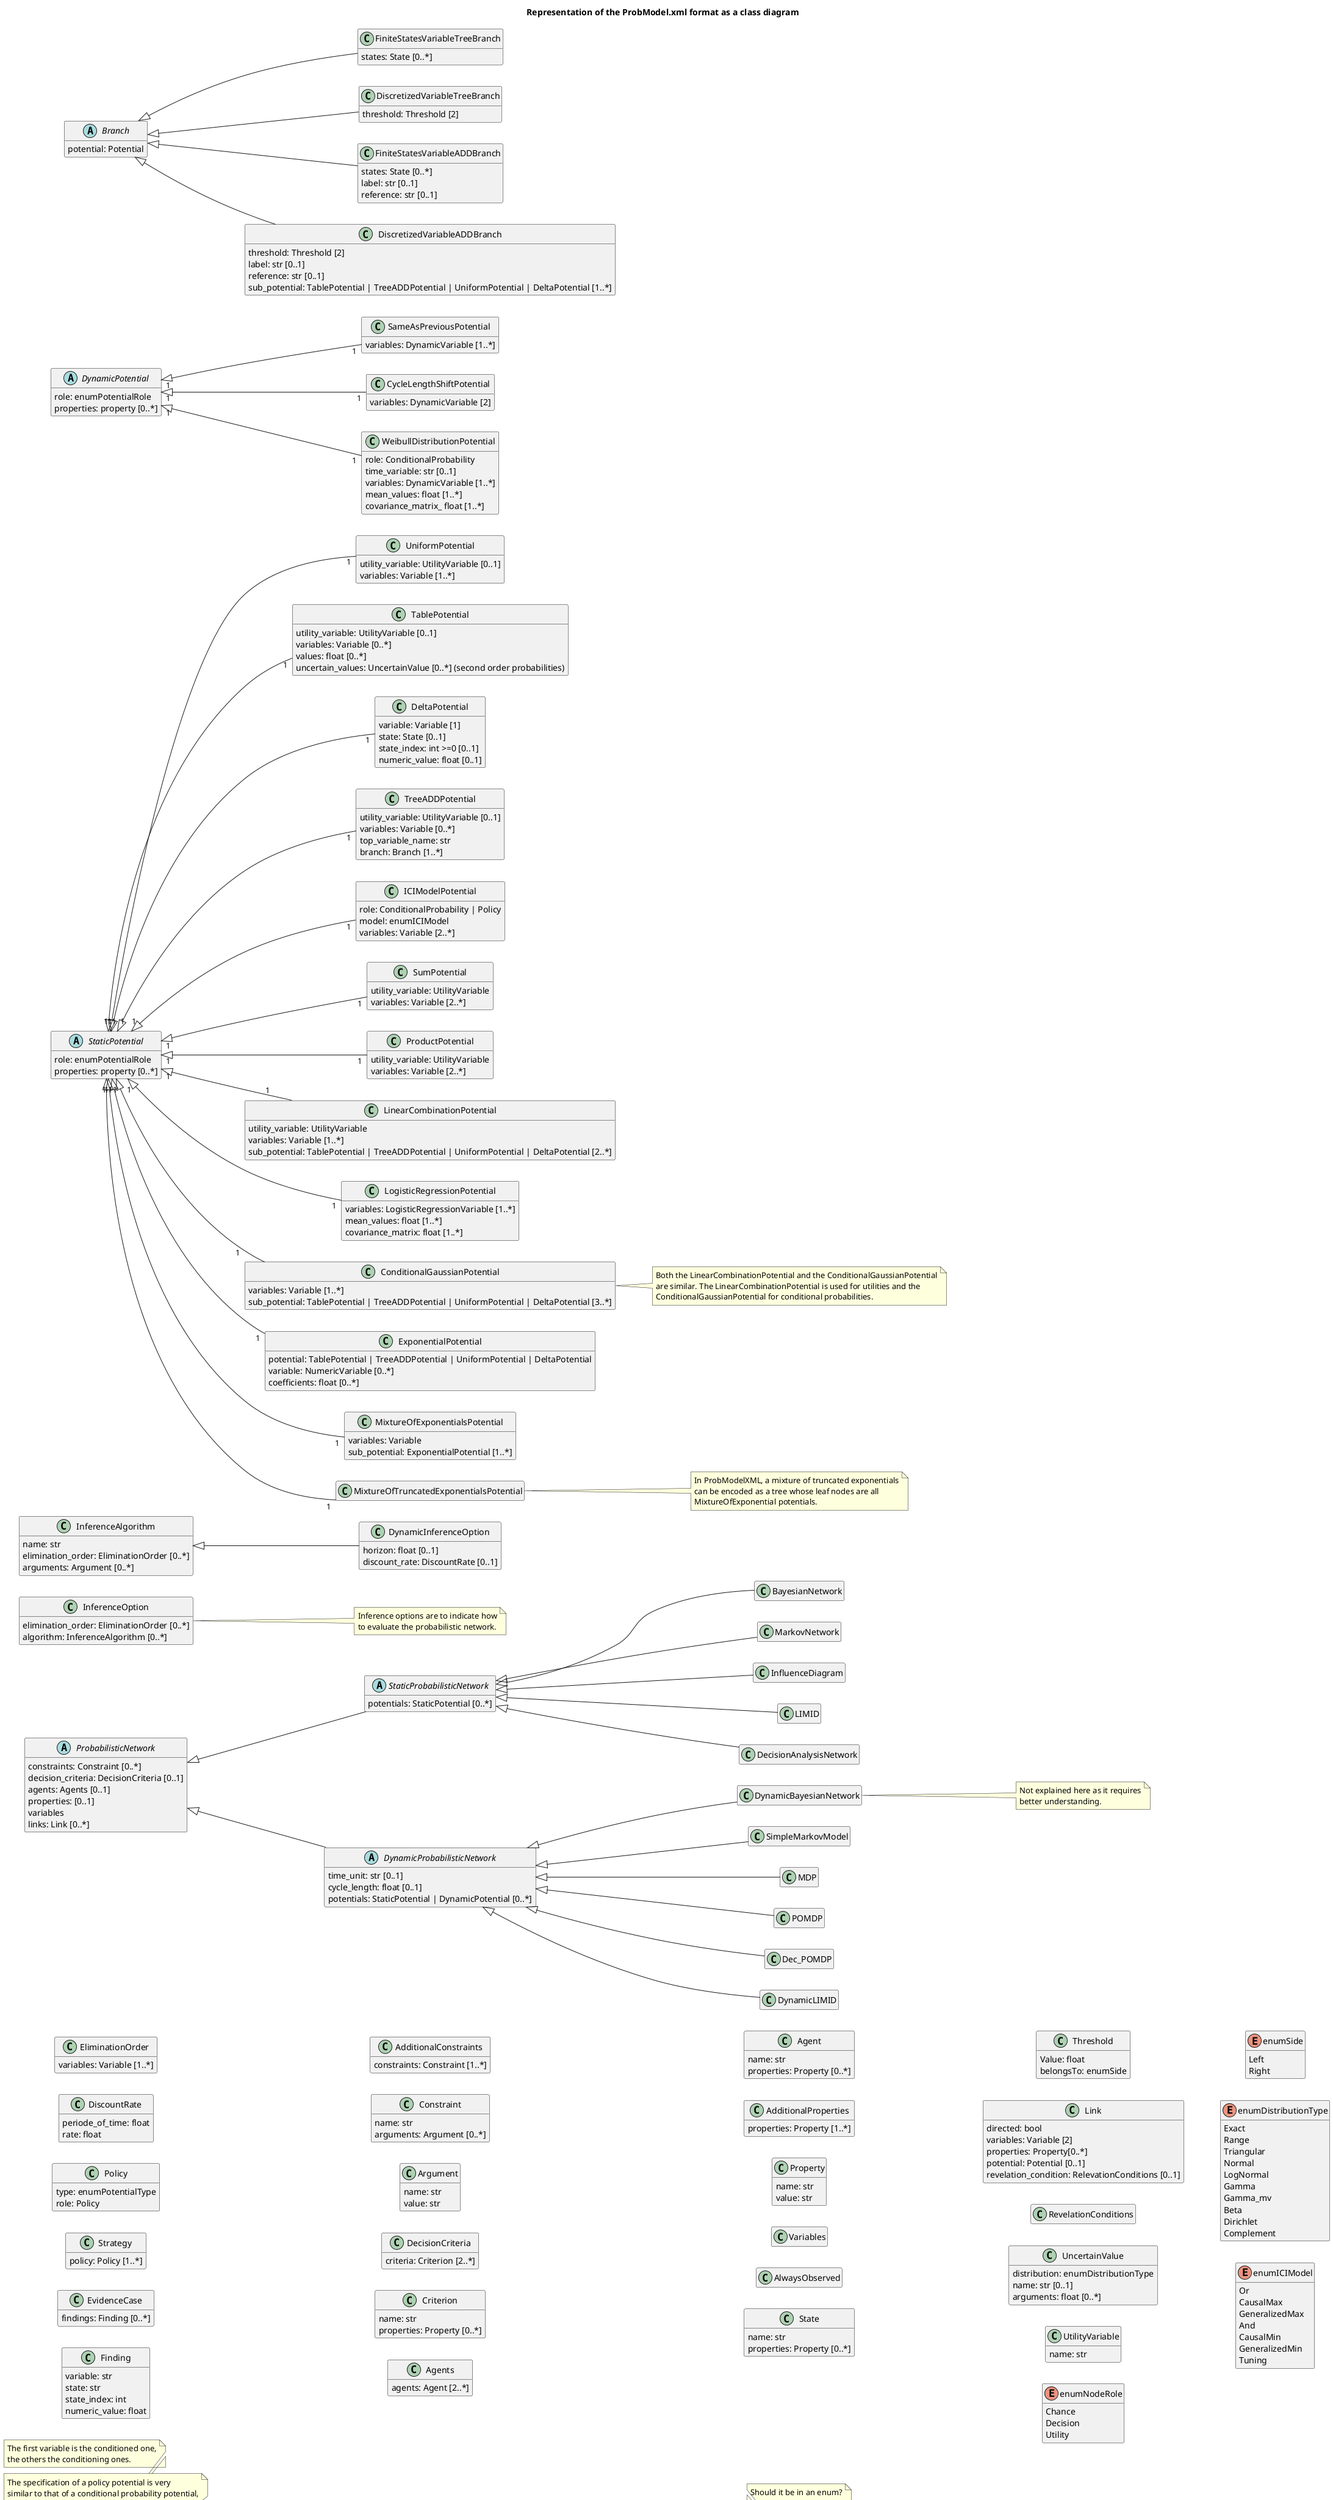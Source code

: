 @startuml Class Diagram: ProbModel.xml

hide empty members
left to right direction


title Representation of the ProbModel.xml format as a class diagram

footer
    Names used in the present diagram are similar and
    refer to the ones used in [[https://www.cisiad.uned.es/techreports/ProbModelXML.pdf ProbModelXML technical report]]
    but are not necessarily the same. Only parts of the
    format which seems to be of interest for DOT is kept.
end footer

class ProbabilisticModel {
    network: ProbabilisticNetwork [0..1]
    inference_options: InferenceOption [0..*]
    policies: Policy [0..*]
    evidences: EvidenceCase [0..*]
}
note right of ProbabilisticModel::policies
    Each policy is associated with a decision;
    it may be an optimal policy obtained by an
    algorithm or a sub-optimal policy imposed
    by the user.
end note

abstract class ProbabilisticNetwork {
    constraints: Constraint [0..*]
    decision_criteria: DecisionCriteria [0..1]
    agents: Agents [0..1]
    properties: [0..1]
    variables
    links: Link [0..*]
}

abstract class StaticProbabilisticNetwork {
    potentials: StaticPotential [0..*]
}
abstract class DynamicProbabilisticNetwork {
    time_unit: str [0..1]
    cycle_length: float [0..1]
    potentials: StaticPotential | DynamicPotential [0..*]
}


class BayesianNetwork
class MarkovNetwork
class InfluenceDiagram
class LIMID
class DecisionAnalysisNetwork
class DynamicBayesianNetwork
note right
    Not explained here as it requires
    better understanding.
end note
class SimpleMarkovModel
class MDP
class POMDP
class Dec_POMDP
class DynamicLIMID

class InferenceOption {
    elimination_order: EliminationOrder [0..*]
    algorithm: InferenceAlgorithm [0..*]
}
note right
    Inference options are to indicate how
    to evaluate the probabilistic network.
end note

class EliminationOrder {
    variables: Variable [1..*]
}

class InferenceAlgorithm {
    name: str
    elimination_order: EliminationOrder [0..*]
    arguments: Argument [0..*]
}

class DynamicInferenceOption {
    horizon: float [0..1]
    discount_rate: DiscountRate [0..1]
}

class DiscountRate {
    periode_of_time: float
    rate: float
}

class Policy {
    type: enumPotentialType
    role: Policy
}

class Strategy {
    policy: Policy [1..*]
}

class EvidenceCase {
    findings: Finding [0..*]
}

class Finding {
    variable: str
    state: str
    state_index: int
    numeric_value: float
}


class AdditionalConstraints {
    constraints: Constraint [1..*]
}

class Constraint {
    name: str
    arguments: Argument [0..*]
}

class Argument {
    name: str
    value: str
}

class DecisionCriteria {
    criteria: Criterion [2..*]
}

class Criterion {
    name: str
    properties: Property [0..*]
}

class Agents {
    agents: Agent [2..*]
}

class Agent {
    name: str
    properties: Property [0..*]
}

class AdditionalProperties {
    properties: Property [1..*]
}

class Property {
    name: str
    value: str
}

class Variables {
}

abstract class Variable {
    name: str
    role: enumNodeRole
    properties: Property [0..*]
    criterion: Criterion [0..1]
    agent: Agent [0..1]
    always_observed: AlwaysObserved [0..1]
}

abstract class DynamicVariable {
    time_slice: int >=0
}

class FiniteStatesVariable{
    states: State [2..*]
}

class NumericVariable {
    unit: str [0..1]
    precision: float
    thresholds: Threshold [2]
}
note right of NumericVariable::unit
    Should it be in an enum?
end note

class DiscretizedVariable {
    unit: str [0..1]
    precision: float
    thresholds: Threshold [3..*]
    states: State [2..*]
}
note right of DiscretizedVariable::unit
    Should it be in an enum?
end note

class AlwaysObserved {
}

class State {
    name: str
    properties: Property [0..*]
}

class Threshold {
    Value: float
    belongsTo: enumSide
}


class Link {
    directed: bool
    variables: Variable [2]
    properties: Property[0..*]
    potential: Potential [0..1]
    revelation_condition: RelevationConditions [0..1]
}

class RevelationConditions {
}


abstract class StaticPotential {
    role: enumPotentialRole
    properties: property [0..*]
}

abstract class DynamicPotential {
    role: enumPotentialRole
    properties: property [0..*]
}

class UncertainValue {
    distribution: enumDistributionType
    name: str [0..1]
    arguments: float [0..*]
}


class UniformPotential {
    utility_variable: UtilityVariable [0..1]
    variables: Variable [1..*]
}

class TablePotential {
    utility_variable: UtilityVariable [0..1]
    variables: Variable [0..*]
    values: float [0..*]
    {field} uncertain_values: UncertainValue [0..*] (second order probabilities)
}

class DeltaPotential {
    variable: Variable [1]
    state: State [0..1]
    state_index: int >=0 [0..1]
    numeric_value: float [0..1]
}

class TreeADDPotential {
    utility_variable: UtilityVariable [0..1]
    variables: Variable [0..*]
    top_variable_name: str
    branch: Branch [1..*]
}

abstract class Branch {
    potential: Potential
}

class FiniteStatesVariableTreeBranch {
    states: State [0..*]
}
class DiscretizedVariableTreeBranch {
    threshold: Threshold [2]
}

class FiniteStatesVariableADDBranch {
    states: State [0..*]
    label: str [0..1]
    reference: str [0..1]
}

class DiscretizedVariableADDBranch {
    threshold: Threshold [2]
    label: str [0..1]
    reference: str [0..1]
    sub_potential: TablePotential | TreeADDPotential | UniformPotential | DeltaPotential [1..*]
}

class ICIModelPotential {
    role: ConditionalProbability | Policy
    model: enumICIModel
    variables: Variable [2..*]
}

class SumPotential {
    utility_variable: UtilityVariable
    variables: Variable [2..*]
}

class ProductPotential {
    utility_variable: UtilityVariable
    variables: Variable [2..*]
}

class LinearCombinationPotential {
    utility_variable: UtilityVariable
    variables: Variable [1..*]
    sub_potential: TablePotential | TreeADDPotential | UniformPotential | DeltaPotential [2..*]
}

class LogisticRegressionPotential {
    variables: LogisticRegressionVariable [1..*]
    mean_values: float [1..*]
    covariance_matrix: float [1..*]
}


class ConditionalGaussianPotential {
    variables: Variable [1..*]
    sub_potential: TablePotential | TreeADDPotential | UniformPotential | DeltaPotential [3..*]
}
note right of ConditionalGaussianPotential
    Both the LinearCombinationPotential and the ConditionalGaussianPotential
    are similar. The LinearCombinationPotential is used for utilities and the
    ConditionalGaussianPotential for conditional probabilities.
end note

class ExponentialPotential {
    potential: TablePotential | TreeADDPotential | UniformPotential | DeltaPotential
    variable: NumericVariable [0..*]
    coefficients: float [0..*]
}

class MixtureOfExponentialsPotential {
    variables: Variable
    sub_potential: ExponentialPotential [1..*]
}

class MixtureOfTruncatedExponentialsPotential {
}
note right of MixtureOfTruncatedExponentialsPotential
    In ProbModelXML, a mixture of truncated exponentials
    can be encoded as a tree whose leaf nodes are all
    MixtureOfExponential potentials.
end note

class SameAsPreviousPotential {
    variables: DynamicVariable [1..*]
}

class CycleLengthShiftPotential {
    variables: DynamicVariable [2]
}

class WeibullDistributionPotential {
    role: ConditionalProbability
    time_variable: str [0..1]
    variables: DynamicVariable [1..*]
    mean_values: float [1..*]
    covariance_matrix_ float [1..*]
}


class UtilityVariable{
    name: str
}

class LogisticRegressionVariable {
    base: float
}

enum enumNodeRole {
    Chance
    Decision
    Utility
}

enum enumSide {
    Left
    Right
}

enum enumPotentialRole {
    JointProbability
    ConditionalProbability
    Utility
    Policy
    Restrictions
}
note right of enumPotentialRole::ConditionalProbability
    The first variable is the conditioned one,
    the others the conditioning ones.
end note
note right of enumPotentialRole::Policy
    The specification of a policy potential is very
    similar to that of a conditional probability potential,
    with the decision D playing the role of the
    conditioned variable.
end note

enum enumDistributionType {
    Exact
    Range
    Triangular
    Normal
    LogNormal
    Gamma
    Gamma_mv
    Beta
    Dirichlet
    Complement
}

enum enumICIModel {
    Or
    CausalMax
    GeneralizedMax
    And
    CausalMin
    GeneralizedMin
    Tuning
}


together {
    enum enumNodeRole
    enum enumSide
    enum enumPotentialRole
    enum enumDistributionType
    enum enumICIModel
}

ProbabilisticNetwork <|-- StaticProbabilisticNetwork
ProbabilisticNetwork <|-- DynamicProbabilisticNetwork

StaticProbabilisticNetwork <|-- BayesianNetwork
StaticProbabilisticNetwork <|-- MarkovNetwork
StaticProbabilisticNetwork <|-- InfluenceDiagram
StaticProbabilisticNetwork <|-- LIMID
StaticProbabilisticNetwork <|-- DecisionAnalysisNetwork

DynamicProbabilisticNetwork <|-- DynamicBayesianNetwork
DynamicProbabilisticNetwork <|-- SimpleMarkovModel
DynamicProbabilisticNetwork <|-- MDP
DynamicProbabilisticNetwork <|-- POMDP
DynamicProbabilisticNetwork <|-- Dec_POMDP
DynamicProbabilisticNetwork <|-- DynamicLIMID

InferenceAlgorithm <|-- DynamicInferenceOption


Variable <|-- DynamicVariable

Variable <|-- FiniteStatesVariable
Variable <|-- NumericVariable
Variable <|-- DiscretizedVariable

DynamicVariable <|-- FiniteStatesVariable
DynamicVariable <|-- NumericVariable
DynamicVariable <|-- DiscretizedVariable

StaticPotential "1" <|-- "1" UniformPotential
StaticPotential "1" <|-- "1" TablePotential
StaticPotential "1" <|-- "1" DeltaPotential
StaticPotential "1" <|-- "1" TreeADDPotential
StaticPotential "1" <|-- "1" ICIModelPotential
StaticPotential "1" <|-- "1" SumPotential
StaticPotential "1" <|-- "1" ProductPotential
StaticPotential "1" <|-- "1" LinearCombinationPotential
StaticPotential "1" <|-- "1" LogisticRegressionPotential
StaticPotential "1" <|-- "1" ConditionalGaussianPotential
StaticPotential "1" <|-- "1" ExponentialPotential
StaticPotential "1" <|-- "1" MixtureOfExponentialsPotential
StaticPotential "1" <|-- "1" MixtureOfTruncatedExponentialsPotential
DynamicPotential "1" <|-- "1" SameAsPreviousPotential
DynamicPotential "1" <|-- "1" CycleLengthShiftPotential
DynamicPotential "1" <|-- "1" WeibullDistributionPotential

Branch <|-- FiniteStatesVariableTreeBranch
Branch <|-- DiscretizedVariableTreeBranch
Branch <|-- FiniteStatesVariableADDBranch
Branch <|-- DiscretizedVariableADDBranch

Variable <|-- LogisticRegressionVariable


@enduml

